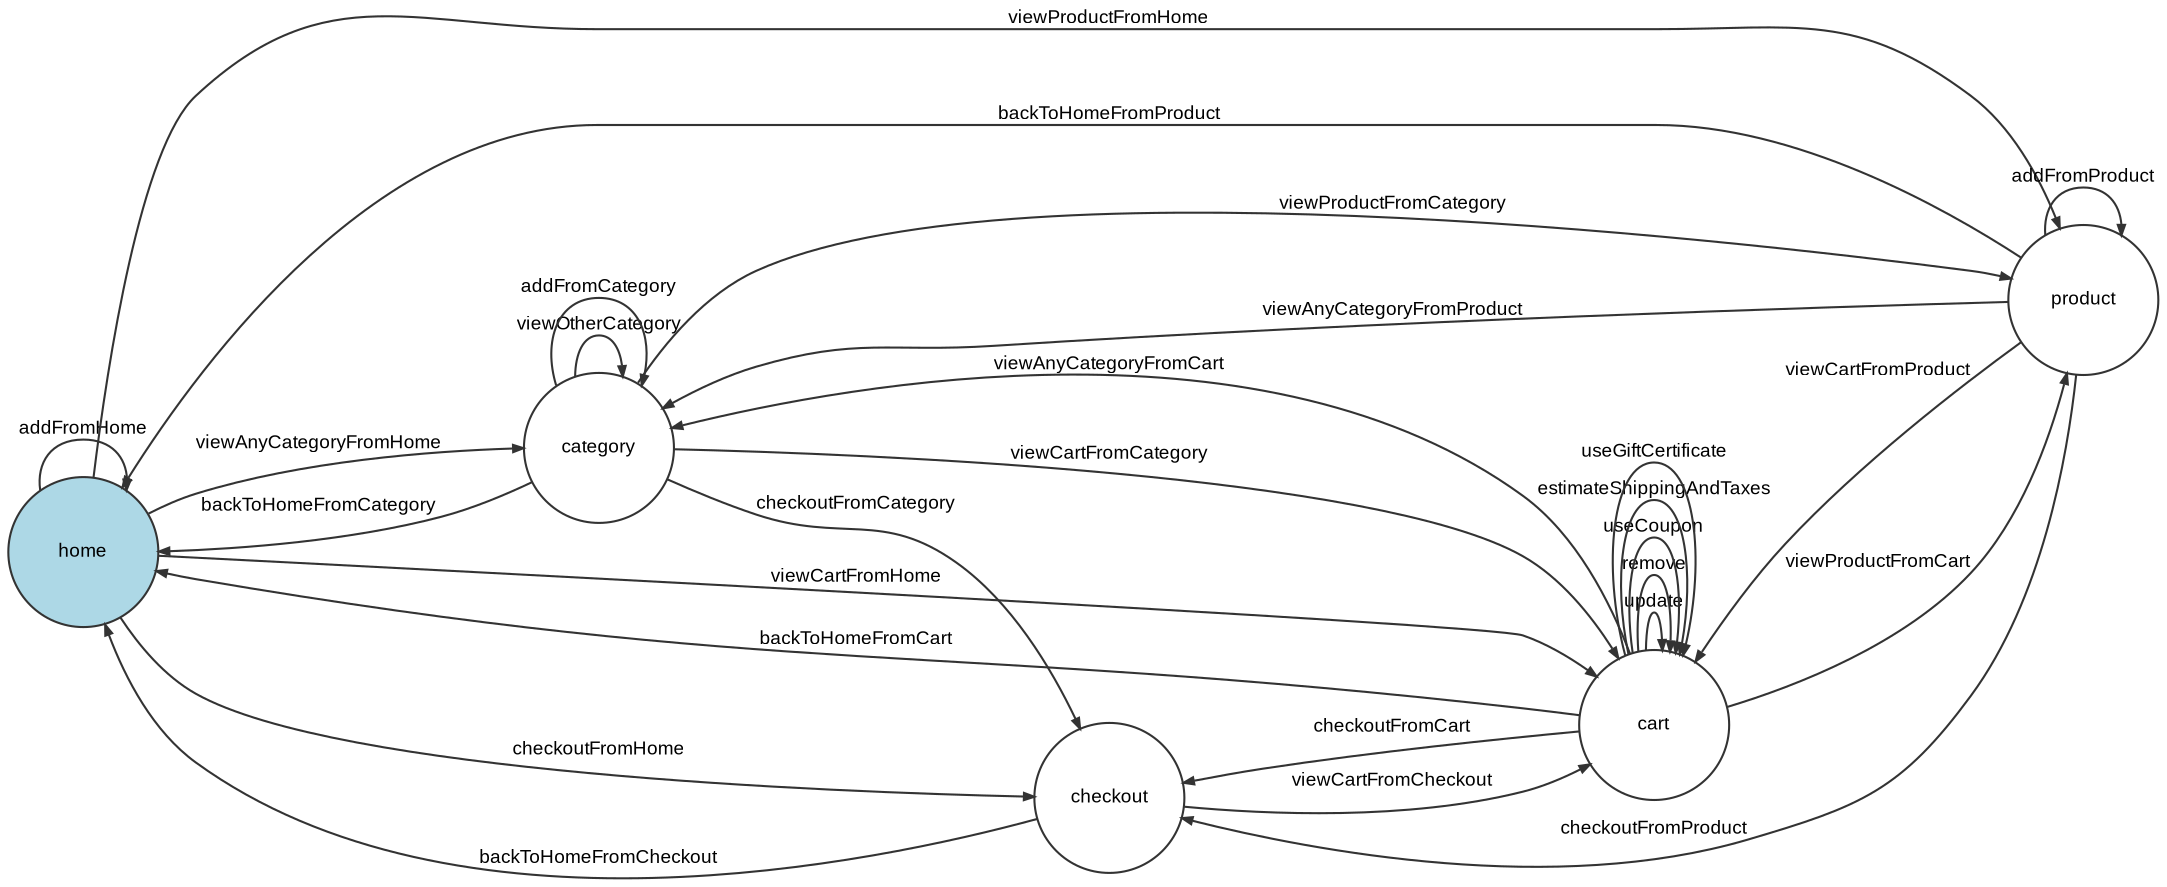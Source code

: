 digraph workflow {
  ratio="compress" rankdir="LR" label=""
  node [fontsize="9" fontname="Arial" color="#333333" fillcolor="lightblue" fixedsize="false" width="1"];
  edge [fontsize="9" fontname="Arial" color="#333333" arrowhead="normal" arrowsize="0.5"];

  place_e83249bd3ba79932e16fb1fb5100dafade9954c2 [label="home", shape=circle, style="filled"];
  place_5ccbf9c9c5fc1bc34df8238a97094968f38f5165 [label="category", shape=circle];
  place_38a007151abe87cc01a5b6e9cc418e85286e2087 [label="product", shape=circle];
  place_8bfb4e1aa590eab8f08f837b97acf5803a5737ed [label="cart", shape=circle];
  place_d5491e7e7124a22dd73fa746ba129c59f9dc6d5d [label="checkout", shape=circle];
  place_e83249bd3ba79932e16fb1fb5100dafade9954c2 -> place_5ccbf9c9c5fc1bc34df8238a97094968f38f5165 [label="viewAnyCategoryFromHome" style="solid"];
  place_e83249bd3ba79932e16fb1fb5100dafade9954c2 -> place_38a007151abe87cc01a5b6e9cc418e85286e2087 [label="viewProductFromHome" style="solid"];
  place_e83249bd3ba79932e16fb1fb5100dafade9954c2 -> place_8bfb4e1aa590eab8f08f837b97acf5803a5737ed [label="viewCartFromHome" style="solid"];
  place_e83249bd3ba79932e16fb1fb5100dafade9954c2 -> place_d5491e7e7124a22dd73fa746ba129c59f9dc6d5d [label="checkoutFromHome" style="solid"];
  place_e83249bd3ba79932e16fb1fb5100dafade9954c2 -> place_e83249bd3ba79932e16fb1fb5100dafade9954c2 [label="addFromHome" style="solid"];
  place_5ccbf9c9c5fc1bc34df8238a97094968f38f5165 -> place_5ccbf9c9c5fc1bc34df8238a97094968f38f5165 [label="viewOtherCategory" style="solid"];
  place_5ccbf9c9c5fc1bc34df8238a97094968f38f5165 -> place_38a007151abe87cc01a5b6e9cc418e85286e2087 [label="viewProductFromCategory" style="solid"];
  place_5ccbf9c9c5fc1bc34df8238a97094968f38f5165 -> place_8bfb4e1aa590eab8f08f837b97acf5803a5737ed [label="viewCartFromCategory" style="solid"];
  place_5ccbf9c9c5fc1bc34df8238a97094968f38f5165 -> place_d5491e7e7124a22dd73fa746ba129c59f9dc6d5d [label="checkoutFromCategory" style="solid"];
  place_5ccbf9c9c5fc1bc34df8238a97094968f38f5165 -> place_e83249bd3ba79932e16fb1fb5100dafade9954c2 [label="backToHomeFromCategory" style="solid"];
  place_5ccbf9c9c5fc1bc34df8238a97094968f38f5165 -> place_5ccbf9c9c5fc1bc34df8238a97094968f38f5165 [label="addFromCategory" style="solid"];
  place_38a007151abe87cc01a5b6e9cc418e85286e2087 -> place_5ccbf9c9c5fc1bc34df8238a97094968f38f5165 [label="viewAnyCategoryFromProduct" style="solid"];
  place_38a007151abe87cc01a5b6e9cc418e85286e2087 -> place_8bfb4e1aa590eab8f08f837b97acf5803a5737ed [label="viewCartFromProduct" style="solid"];
  place_38a007151abe87cc01a5b6e9cc418e85286e2087 -> place_d5491e7e7124a22dd73fa746ba129c59f9dc6d5d [label="checkoutFromProduct" style="solid"];
  place_38a007151abe87cc01a5b6e9cc418e85286e2087 -> place_e83249bd3ba79932e16fb1fb5100dafade9954c2 [label="backToHomeFromProduct" style="solid"];
  place_38a007151abe87cc01a5b6e9cc418e85286e2087 -> place_38a007151abe87cc01a5b6e9cc418e85286e2087 [label="addFromProduct" style="solid"];
  place_8bfb4e1aa590eab8f08f837b97acf5803a5737ed -> place_5ccbf9c9c5fc1bc34df8238a97094968f38f5165 [label="viewAnyCategoryFromCart" style="solid"];
  place_8bfb4e1aa590eab8f08f837b97acf5803a5737ed -> place_38a007151abe87cc01a5b6e9cc418e85286e2087 [label="viewProductFromCart" style="solid"];
  place_8bfb4e1aa590eab8f08f837b97acf5803a5737ed -> place_d5491e7e7124a22dd73fa746ba129c59f9dc6d5d [label="checkoutFromCart" style="solid"];
  place_8bfb4e1aa590eab8f08f837b97acf5803a5737ed -> place_e83249bd3ba79932e16fb1fb5100dafade9954c2 [label="backToHomeFromCart" style="solid"];
  place_8bfb4e1aa590eab8f08f837b97acf5803a5737ed -> place_8bfb4e1aa590eab8f08f837b97acf5803a5737ed [label="update" style="solid"];
  place_8bfb4e1aa590eab8f08f837b97acf5803a5737ed -> place_8bfb4e1aa590eab8f08f837b97acf5803a5737ed [label="remove" style="solid"];
  place_8bfb4e1aa590eab8f08f837b97acf5803a5737ed -> place_8bfb4e1aa590eab8f08f837b97acf5803a5737ed [label="useCoupon" style="solid"];
  place_8bfb4e1aa590eab8f08f837b97acf5803a5737ed -> place_8bfb4e1aa590eab8f08f837b97acf5803a5737ed [label="estimateShippingAndTaxes" style="solid"];
  place_8bfb4e1aa590eab8f08f837b97acf5803a5737ed -> place_8bfb4e1aa590eab8f08f837b97acf5803a5737ed [label="useGiftCertificate" style="solid"];
  place_d5491e7e7124a22dd73fa746ba129c59f9dc6d5d -> place_8bfb4e1aa590eab8f08f837b97acf5803a5737ed [label="viewCartFromCheckout" style="solid"];
  place_d5491e7e7124a22dd73fa746ba129c59f9dc6d5d -> place_e83249bd3ba79932e16fb1fb5100dafade9954c2 [label="backToHomeFromCheckout" style="solid"];
}

